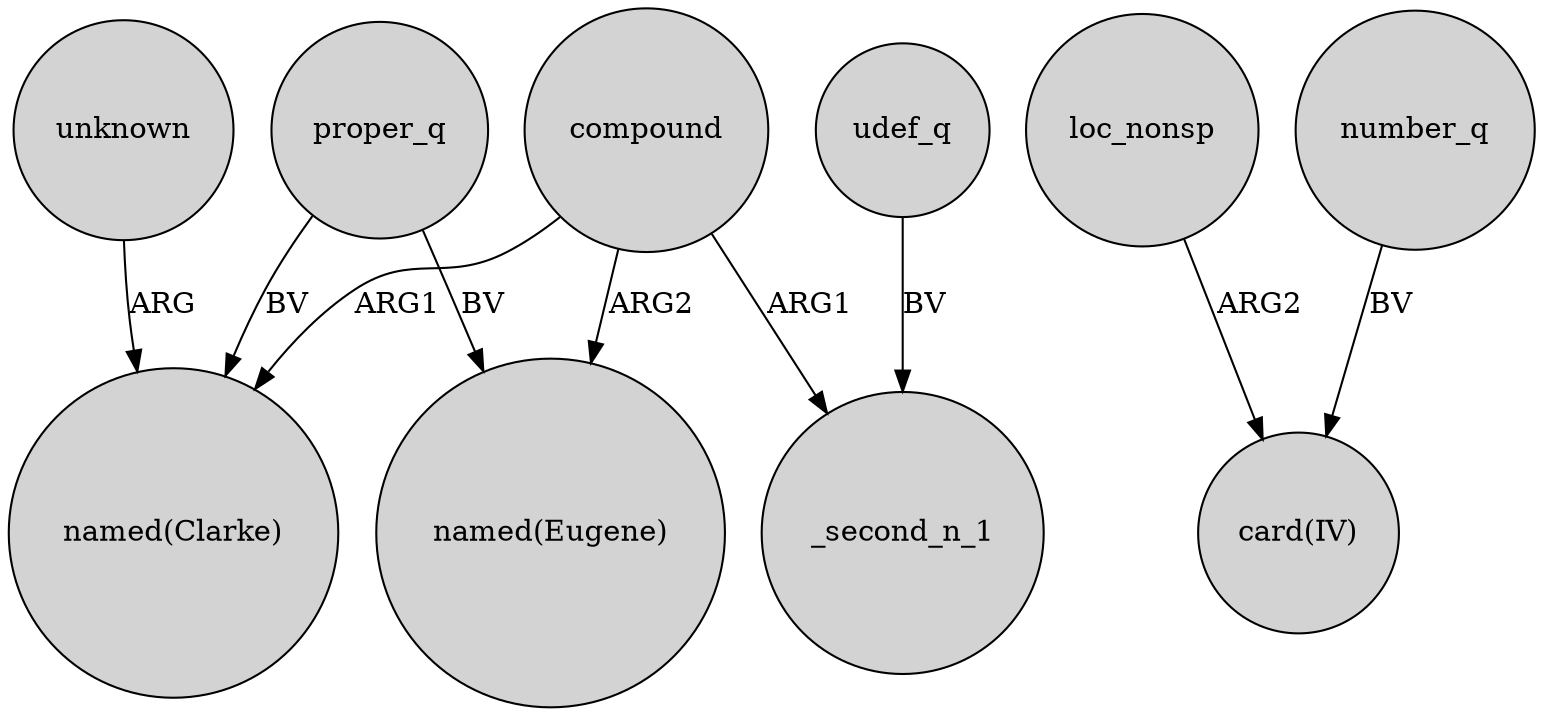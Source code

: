 digraph {
	node [shape=circle style=filled]
	compound -> "named(Clarke)" [label=ARG1]
	loc_nonsp -> "card(IV)" [label=ARG2]
	udef_q -> _second_n_1 [label=BV]
	compound -> _second_n_1 [label=ARG1]
	proper_q -> "named(Clarke)" [label=BV]
	number_q -> "card(IV)" [label=BV]
	proper_q -> "named(Eugene)" [label=BV]
	compound -> "named(Eugene)" [label=ARG2]
	unknown -> "named(Clarke)" [label=ARG]
}
